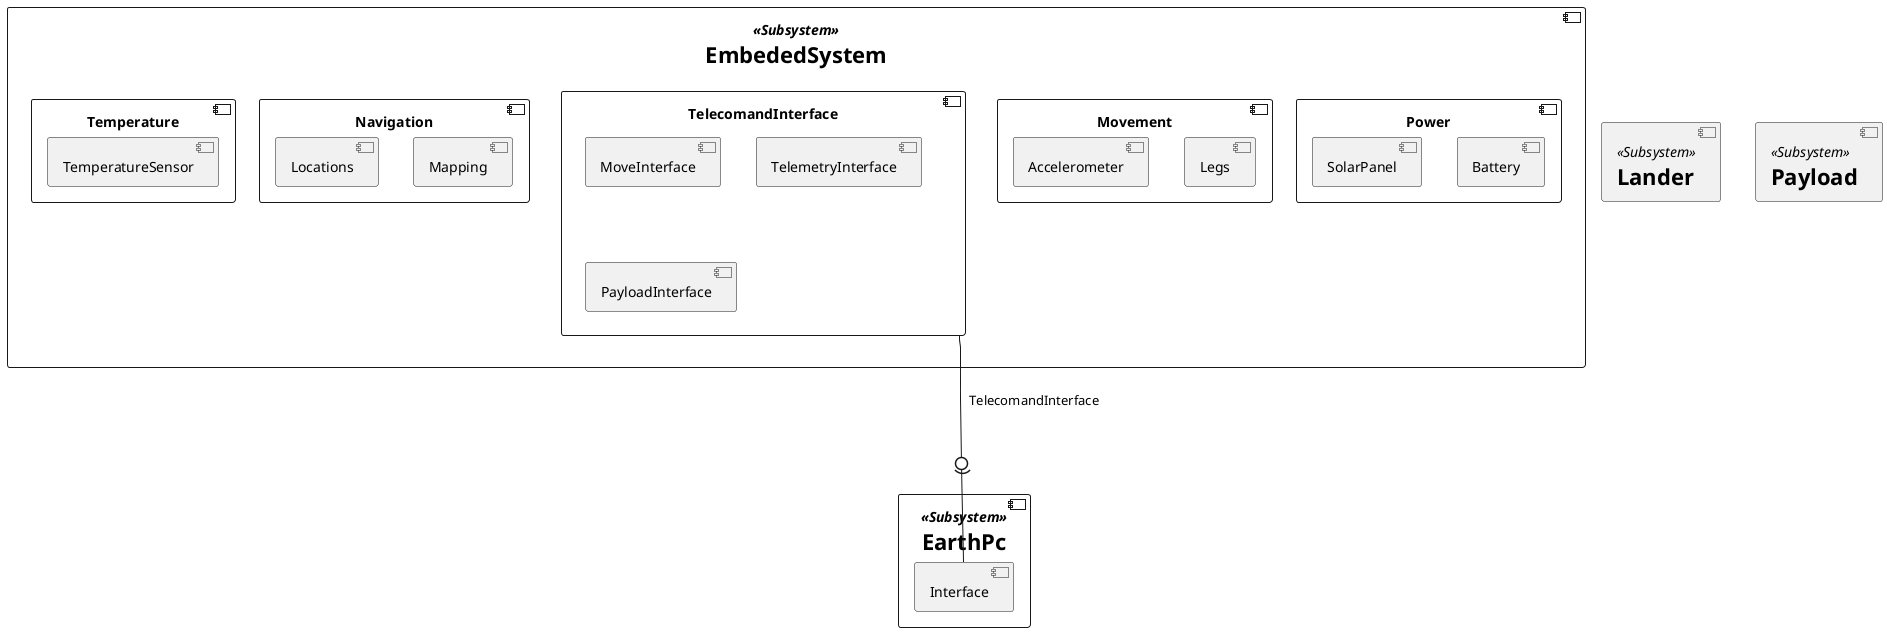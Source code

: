 @startuml "Component Diagram"

component "//<<Subsystem>>//\n=**EmbededSystem**" {
   component "Power" {
      [Battery]
      [SolarPanel]
}
   component "Movement" {
      [Legs]
      [Accelerometer]
}
   component "TelecomandInterface" {
      [MoveInterface]
      [TelemetryInterface]
      [PayloadInterface]
}
   component "Navigation" {
      [Mapping]
      [Locations]
}

   component "Temperature" {
      [TemperatureSensor]

   }

   ' () Teleinterface
   ' () Telemetry
   ' () Telemetry1 as "Telemetry"
   ' () Telemetry2 as "Telemetry"
   ' () Telemetry3 as "Telemetry"

}

Component "//<<Subsystem>>//\n=**EarthPc**" {
   component "Interface"
}

Component Lander as "//<<Subsystem>>//\n=**Lander**" {
   
}

Component Payload as "//<<Subsystem>>//\n=**Payload**" {
   
}

TelecomandInterface --0)-- Interface : ""TelecomandInterface""

' Telemetry -up- Temperature
' Telemetry1 -up- Power
' Telemetry2 -up- Movement
' Telemetry3 -up- Navigation

' Teleinterface -up- TelecomandInterface
' Teleinterface )-- Interface
' Teleinterface )-- Lander
' Teleinterface )-- Payload
@enduml